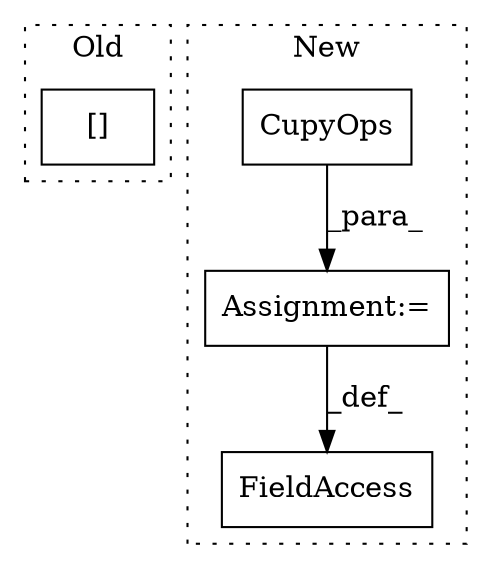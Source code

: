 digraph G {
subgraph cluster0 {
1 [label="[]" a="2" s="5879,5909" l="11,1" shape="box"];
label = "Old";
style="dotted";
}
subgraph cluster1 {
2 [label="CupyOps" a="32" s="5944" l="9" shape="box"];
3 [label="FieldAccess" a="22" s="5934" l="9" shape="box"];
4 [label="Assignment:=" a="7" s="5943" l="1" shape="box"];
label = "New";
style="dotted";
}
2 -> 4 [label="_para_"];
4 -> 3 [label="_def_"];
}